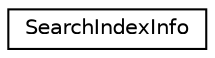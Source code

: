 digraph "Graphical Class Hierarchy"
{
 // INTERACTIVE_SVG=YES
 // LATEX_PDF_SIZE
  edge [fontname="Helvetica",fontsize="10",labelfontname="Helvetica",labelfontsize="10"];
  node [fontname="Helvetica",fontsize="10",shape=record];
  rankdir="LR";
  Node0 [label="SearchIndexInfo",height=0.2,width=0.4,color="black", fillcolor="white", style="filled",URL="$d4/db6/struct_search_index_info.html",tooltip=" "];
}
